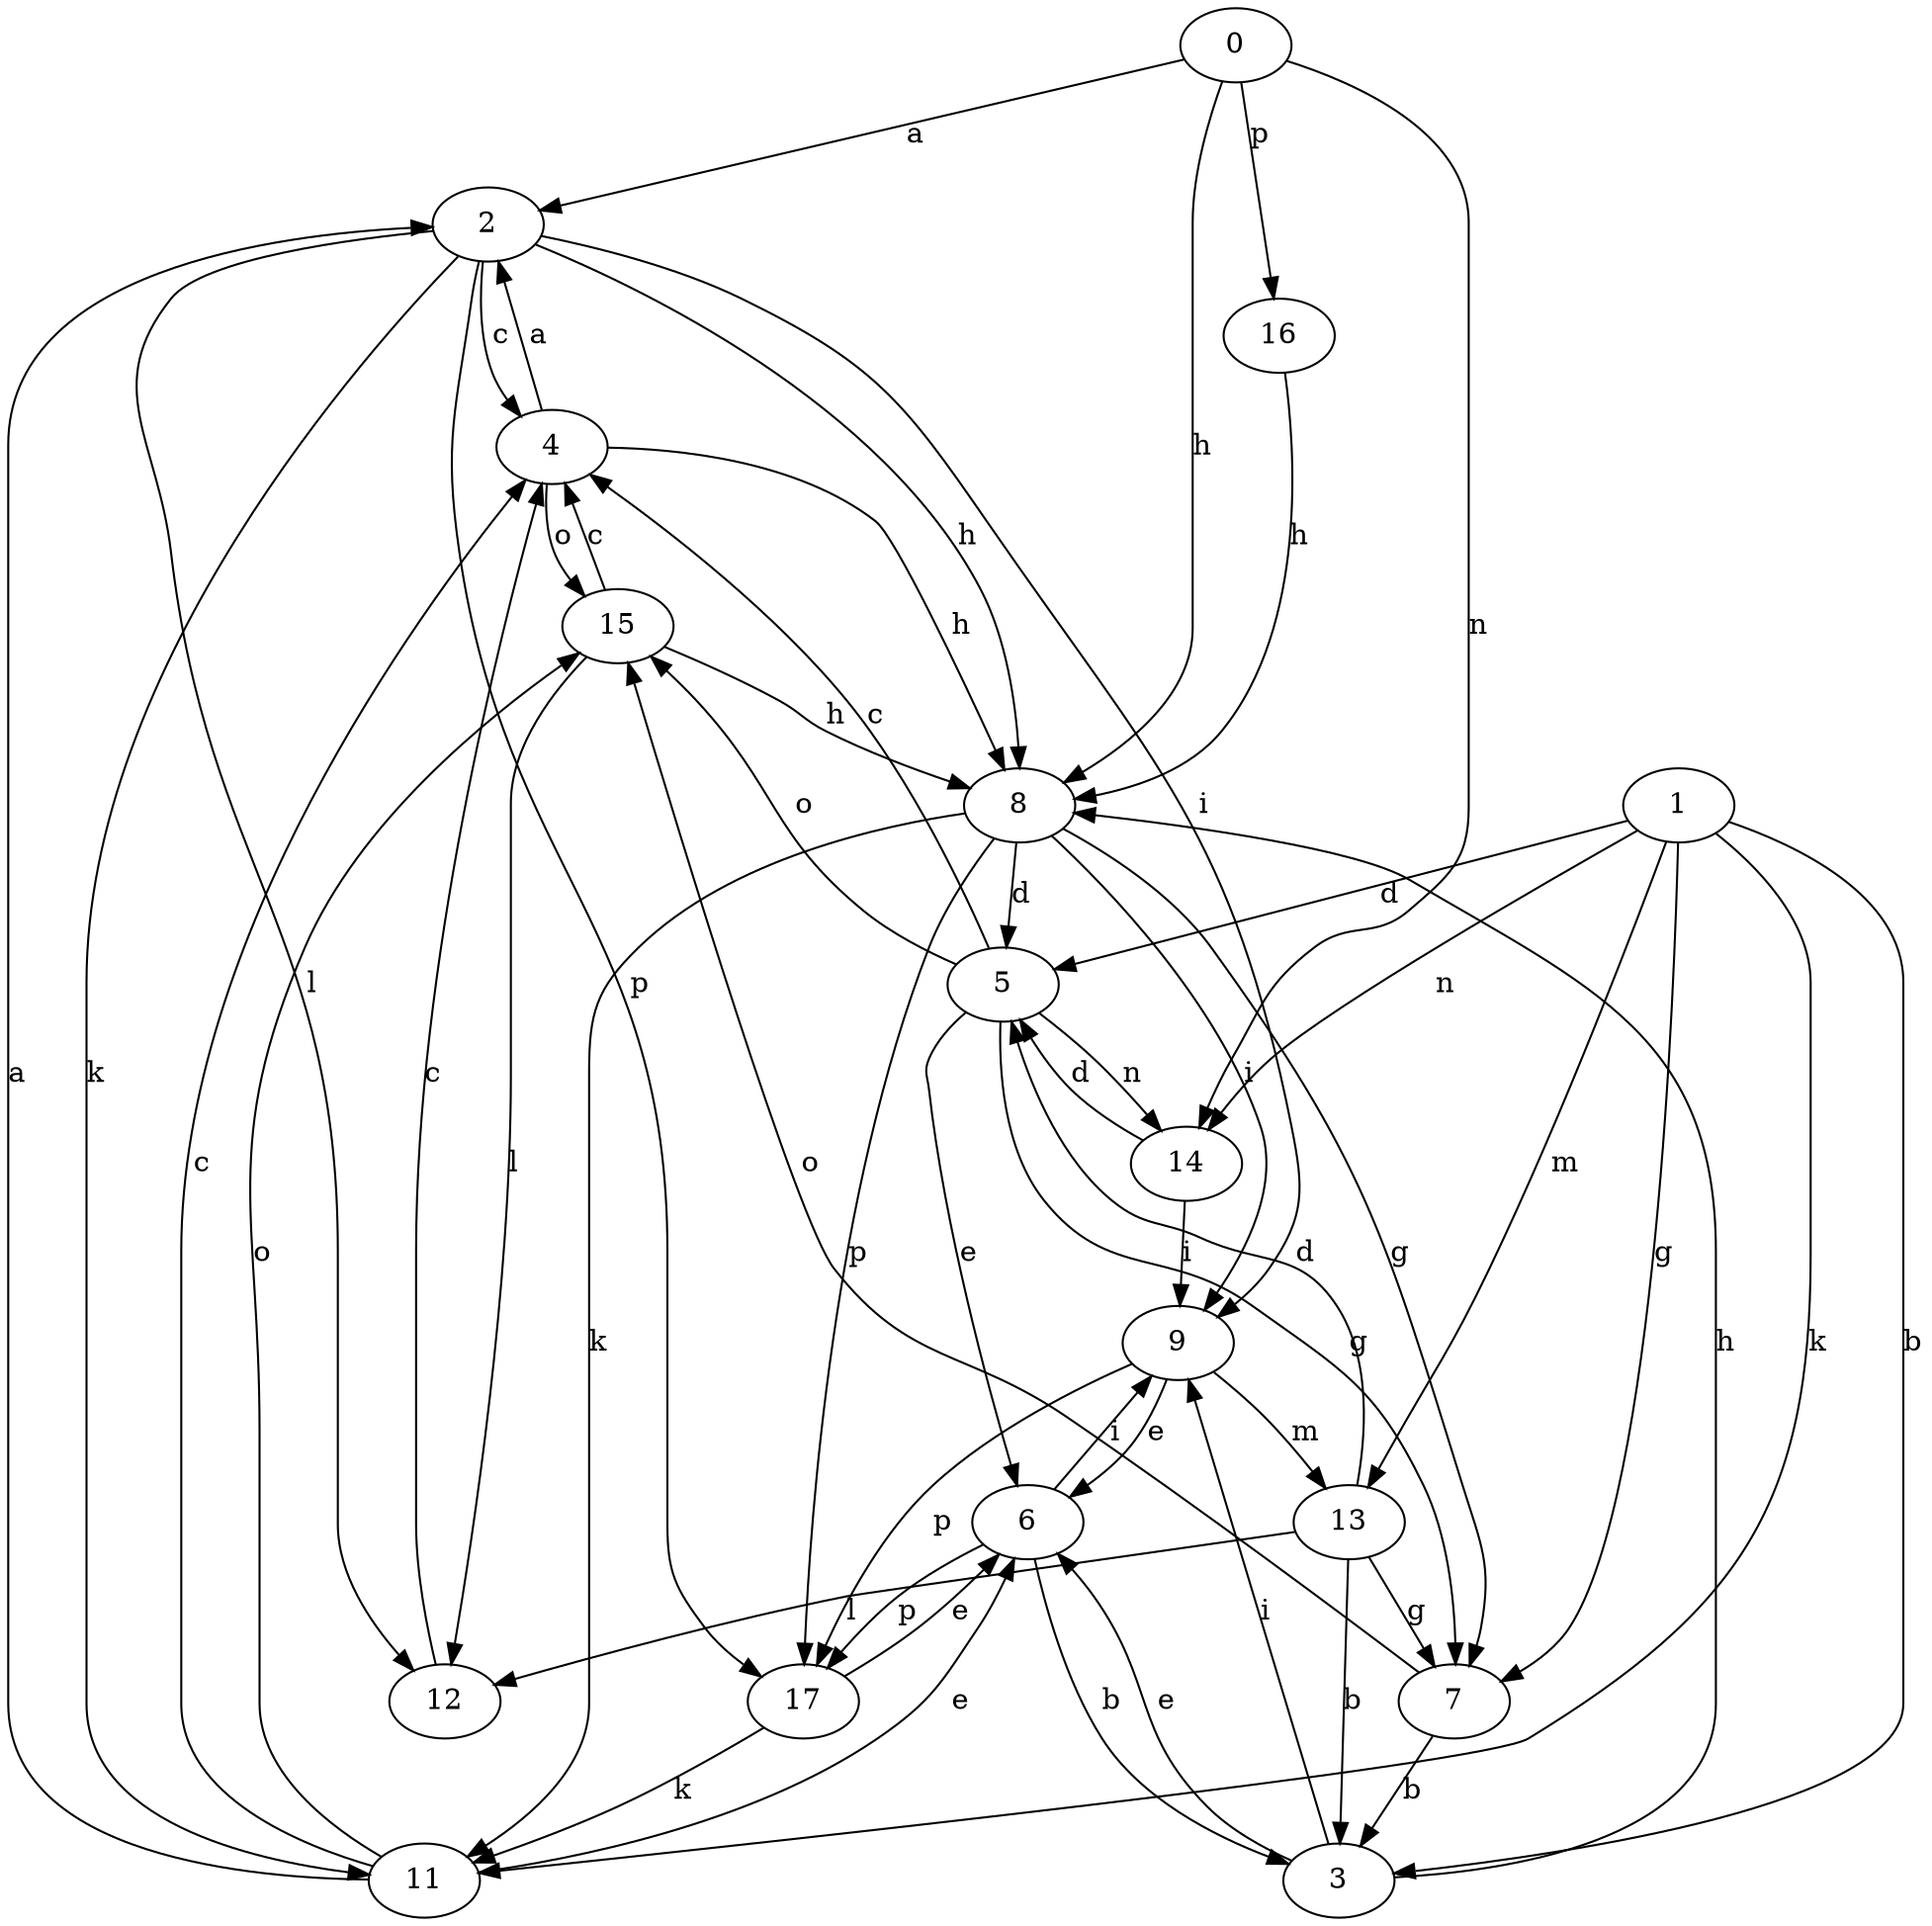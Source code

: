 strict digraph  {
0;
1;
2;
3;
4;
5;
6;
7;
8;
9;
11;
12;
13;
14;
15;
16;
17;
0 -> 2  [label=a];
0 -> 8  [label=h];
0 -> 14  [label=n];
0 -> 16  [label=p];
1 -> 3  [label=b];
1 -> 5  [label=d];
1 -> 7  [label=g];
1 -> 11  [label=k];
1 -> 13  [label=m];
1 -> 14  [label=n];
2 -> 4  [label=c];
2 -> 8  [label=h];
2 -> 9  [label=i];
2 -> 11  [label=k];
2 -> 12  [label=l];
2 -> 17  [label=p];
3 -> 6  [label=e];
3 -> 8  [label=h];
3 -> 9  [label=i];
4 -> 2  [label=a];
4 -> 8  [label=h];
4 -> 15  [label=o];
5 -> 4  [label=c];
5 -> 6  [label=e];
5 -> 7  [label=g];
5 -> 14  [label=n];
5 -> 15  [label=o];
6 -> 3  [label=b];
6 -> 9  [label=i];
6 -> 17  [label=p];
7 -> 3  [label=b];
7 -> 15  [label=o];
8 -> 5  [label=d];
8 -> 7  [label=g];
8 -> 9  [label=i];
8 -> 11  [label=k];
8 -> 17  [label=p];
9 -> 6  [label=e];
9 -> 13  [label=m];
9 -> 17  [label=p];
11 -> 2  [label=a];
11 -> 4  [label=c];
11 -> 6  [label=e];
11 -> 15  [label=o];
12 -> 4  [label=c];
13 -> 3  [label=b];
13 -> 5  [label=d];
13 -> 7  [label=g];
13 -> 12  [label=l];
14 -> 5  [label=d];
14 -> 9  [label=i];
15 -> 4  [label=c];
15 -> 8  [label=h];
15 -> 12  [label=l];
16 -> 8  [label=h];
17 -> 6  [label=e];
17 -> 11  [label=k];
}
